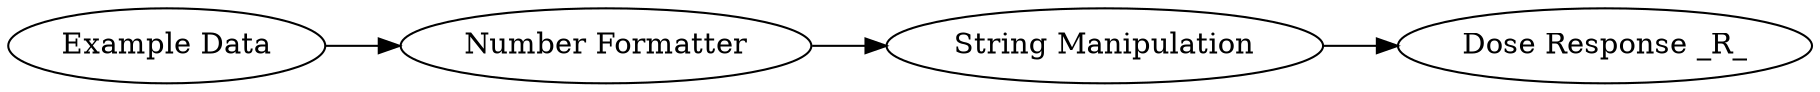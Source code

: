 digraph {
	2 -> 3
	3 -> 4
	1 -> 2
	1 [label="Example Data"]
	4 [label="Dose Response _R_"]
	3 [label="String Manipulation"]
	2 [label="Number Formatter"]
	rankdir=LR
}
